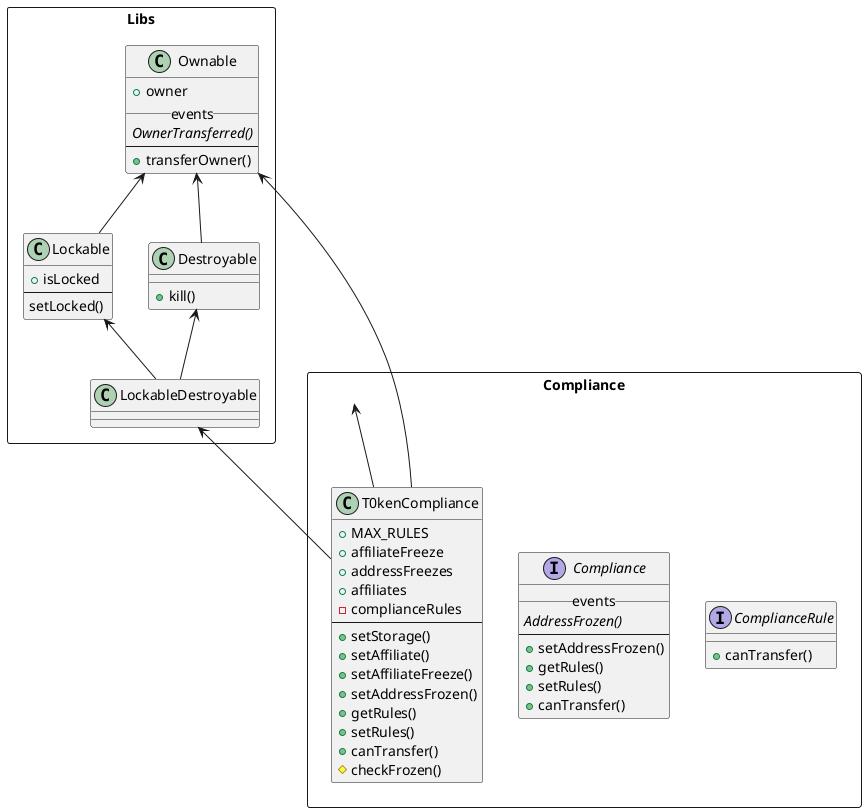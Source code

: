 @startuml
package Libs <<Rectangle>> {
    class Ownable {
        + owner
        __ events __
        {abstract} OwnerTransferred()
        ----
        +transferOwner()
    }

    class Lockable {
        + isLocked
        ----
        setLocked()
    }

    class Destroyable {
        + kill()
    }

    class LockableDestroyable {
    }
}
Ownable <-- Destroyable
Ownable <-- Lockable
Destroyable <-- LockableDestroyable
Lockable <-- LockableDestroyable


package Compliance <<Rectangle>> {
    interface ComplianceRule {
        + canTransfer()
    }

    interface Compliance {
        __ events __
        {abstract} AddressFrozen()
        ----
        + setAddressFrozen()
        + getRules()
        + setRules()
        + canTransfer()
    }

    class T0kenCompliance {
        + MAX_RULES
        + affiliateFreeze
        + addressFreezes
        + affiliates
        - complianceRules
        ----
        + setStorage()
        + setAffiliate()
        + setAffiliateFreeze()
        + setAddressFrozen()
        + getRules()
        + setRules()
        + canTransfer()
        # checkFrozen()
    }
}
Ownable <-- T0kenCompliance
LockableDestroyable <-- T0kenCompliance
Compliance <-- T0kenCompliance
@enduml
